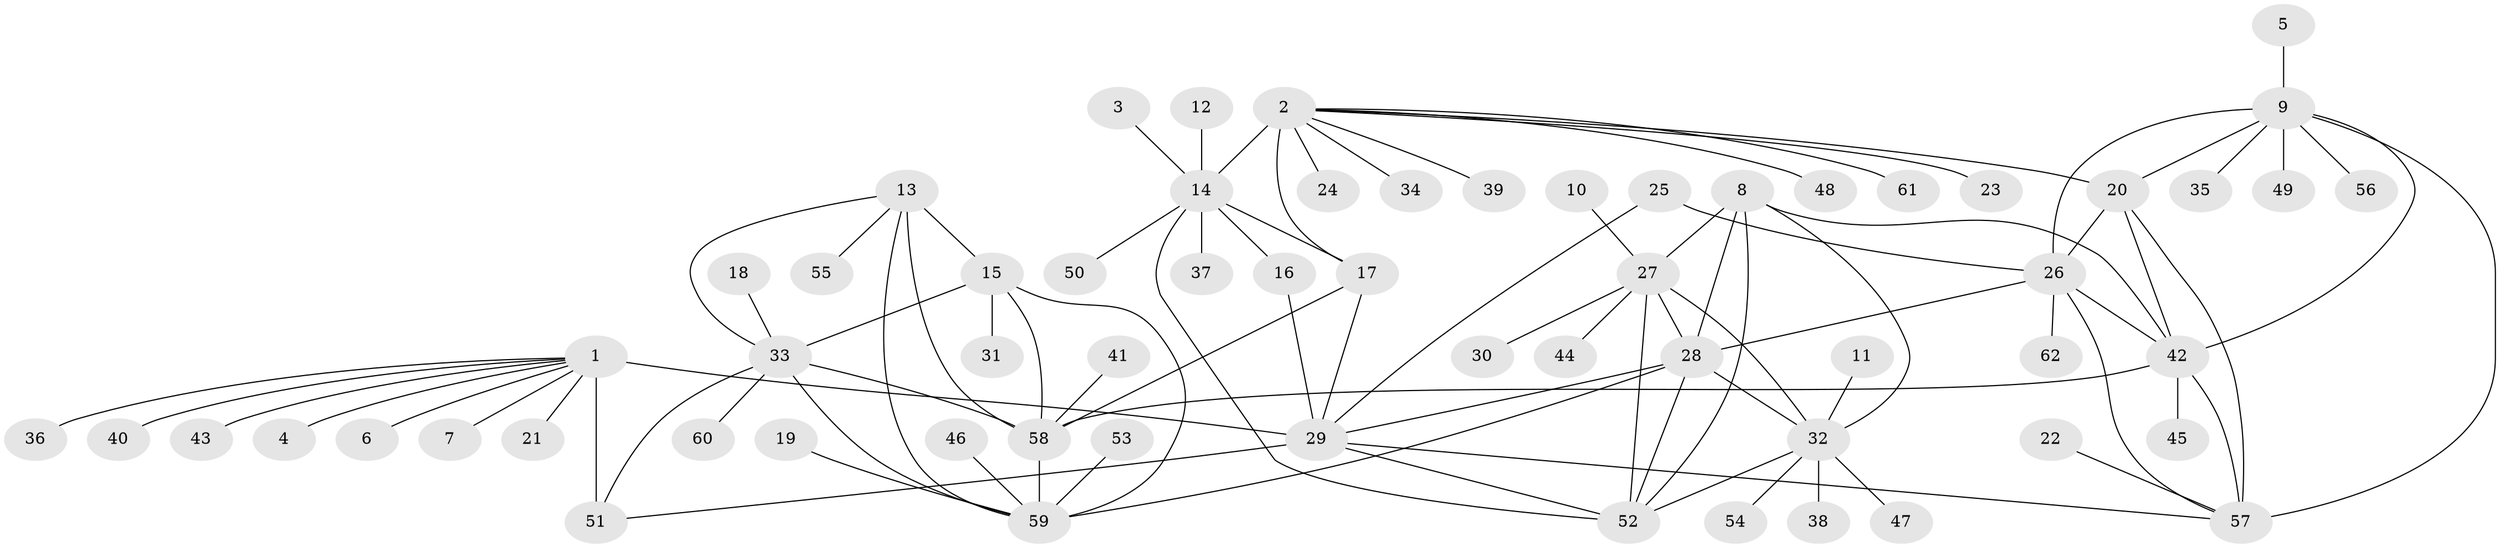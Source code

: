 // original degree distribution, {8: 0.08264462809917356, 11: 0.01652892561983471, 7: 0.03305785123966942, 13: 0.01652892561983471, 6: 0.03305785123966942, 9: 0.01652892561983471, 10: 0.03305785123966942, 5: 0.01652892561983471, 2: 0.12396694214876033, 1: 0.6033057851239669, 3: 0.024793388429752067}
// Generated by graph-tools (version 1.1) at 2025/02/03/09/25 03:02:51]
// undirected, 62 vertices, 91 edges
graph export_dot {
graph [start="1"]
  node [color=gray90,style=filled];
  1;
  2;
  3;
  4;
  5;
  6;
  7;
  8;
  9;
  10;
  11;
  12;
  13;
  14;
  15;
  16;
  17;
  18;
  19;
  20;
  21;
  22;
  23;
  24;
  25;
  26;
  27;
  28;
  29;
  30;
  31;
  32;
  33;
  34;
  35;
  36;
  37;
  38;
  39;
  40;
  41;
  42;
  43;
  44;
  45;
  46;
  47;
  48;
  49;
  50;
  51;
  52;
  53;
  54;
  55;
  56;
  57;
  58;
  59;
  60;
  61;
  62;
  1 -- 4 [weight=1.0];
  1 -- 6 [weight=1.0];
  1 -- 7 [weight=1.0];
  1 -- 21 [weight=1.0];
  1 -- 29 [weight=4.0];
  1 -- 36 [weight=1.0];
  1 -- 40 [weight=1.0];
  1 -- 43 [weight=1.0];
  1 -- 51 [weight=4.0];
  2 -- 14 [weight=4.0];
  2 -- 17 [weight=4.0];
  2 -- 20 [weight=1.0];
  2 -- 23 [weight=1.0];
  2 -- 24 [weight=1.0];
  2 -- 34 [weight=1.0];
  2 -- 39 [weight=1.0];
  2 -- 48 [weight=1.0];
  2 -- 61 [weight=1.0];
  3 -- 14 [weight=1.0];
  5 -- 9 [weight=1.0];
  8 -- 27 [weight=2.0];
  8 -- 28 [weight=1.0];
  8 -- 32 [weight=1.0];
  8 -- 42 [weight=1.0];
  8 -- 52 [weight=1.0];
  9 -- 20 [weight=2.0];
  9 -- 26 [weight=2.0];
  9 -- 35 [weight=1.0];
  9 -- 42 [weight=2.0];
  9 -- 49 [weight=1.0];
  9 -- 56 [weight=1.0];
  9 -- 57 [weight=2.0];
  10 -- 27 [weight=1.0];
  11 -- 32 [weight=1.0];
  12 -- 14 [weight=1.0];
  13 -- 15 [weight=2.0];
  13 -- 33 [weight=1.0];
  13 -- 55 [weight=1.0];
  13 -- 58 [weight=1.0];
  13 -- 59 [weight=1.0];
  14 -- 16 [weight=1.0];
  14 -- 17 [weight=1.0];
  14 -- 37 [weight=1.0];
  14 -- 50 [weight=1.0];
  14 -- 52 [weight=1.0];
  15 -- 31 [weight=1.0];
  15 -- 33 [weight=2.0];
  15 -- 58 [weight=2.0];
  15 -- 59 [weight=2.0];
  16 -- 29 [weight=1.0];
  17 -- 29 [weight=1.0];
  17 -- 58 [weight=1.0];
  18 -- 33 [weight=1.0];
  19 -- 59 [weight=1.0];
  20 -- 26 [weight=1.0];
  20 -- 42 [weight=1.0];
  20 -- 57 [weight=1.0];
  22 -- 57 [weight=1.0];
  25 -- 26 [weight=1.0];
  25 -- 29 [weight=1.0];
  26 -- 28 [weight=1.0];
  26 -- 42 [weight=1.0];
  26 -- 57 [weight=1.0];
  26 -- 62 [weight=1.0];
  27 -- 28 [weight=2.0];
  27 -- 30 [weight=1.0];
  27 -- 32 [weight=2.0];
  27 -- 44 [weight=1.0];
  27 -- 52 [weight=2.0];
  28 -- 29 [weight=1.0];
  28 -- 32 [weight=1.0];
  28 -- 52 [weight=1.0];
  28 -- 59 [weight=1.0];
  29 -- 51 [weight=1.0];
  29 -- 52 [weight=1.0];
  29 -- 57 [weight=1.0];
  32 -- 38 [weight=1.0];
  32 -- 47 [weight=1.0];
  32 -- 52 [weight=1.0];
  32 -- 54 [weight=1.0];
  33 -- 51 [weight=1.0];
  33 -- 58 [weight=1.0];
  33 -- 59 [weight=1.0];
  33 -- 60 [weight=1.0];
  41 -- 58 [weight=1.0];
  42 -- 45 [weight=1.0];
  42 -- 57 [weight=1.0];
  42 -- 58 [weight=1.0];
  46 -- 59 [weight=1.0];
  53 -- 59 [weight=1.0];
  58 -- 59 [weight=1.0];
}
